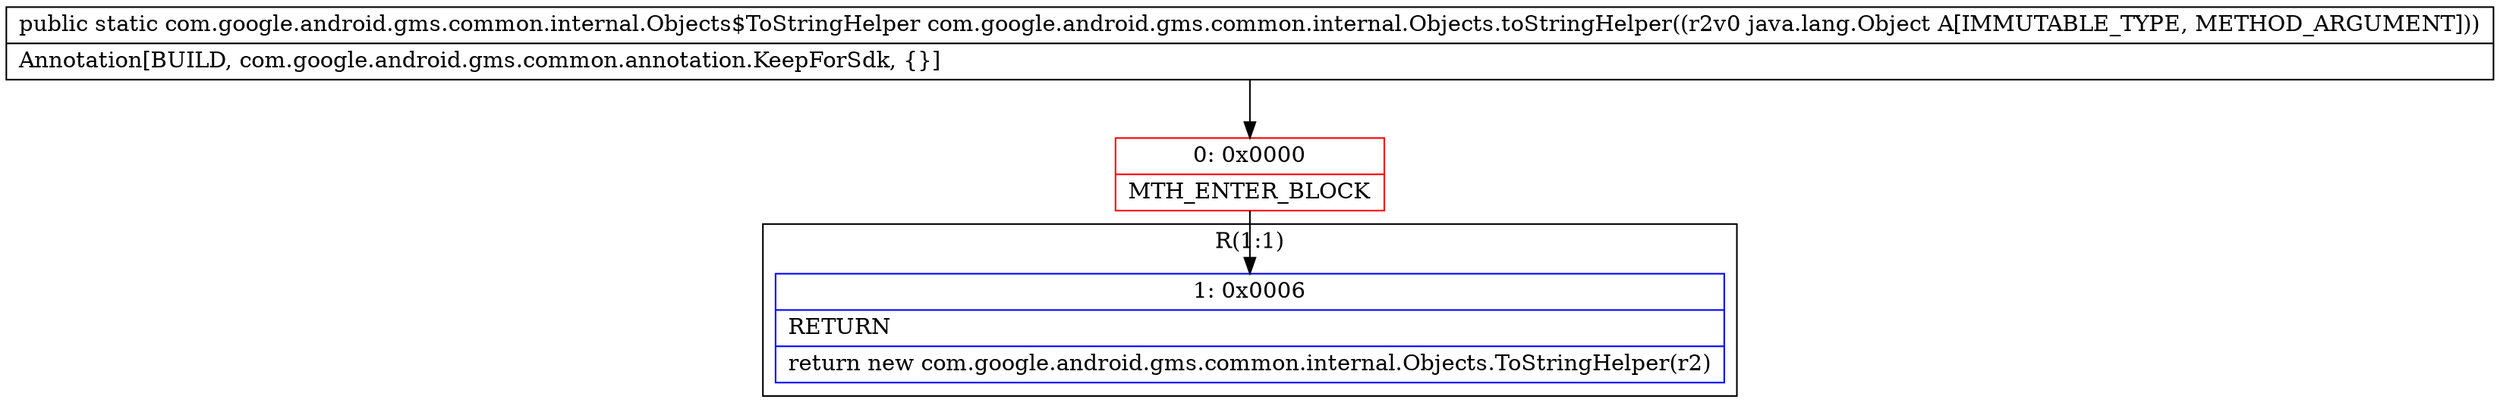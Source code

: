 digraph "CFG forcom.google.android.gms.common.internal.Objects.toStringHelper(Ljava\/lang\/Object;)Lcom\/google\/android\/gms\/common\/internal\/Objects$ToStringHelper;" {
subgraph cluster_Region_294195621 {
label = "R(1:1)";
node [shape=record,color=blue];
Node_1 [shape=record,label="{1\:\ 0x0006|RETURN\l|return new com.google.android.gms.common.internal.Objects.ToStringHelper(r2)\l}"];
}
Node_0 [shape=record,color=red,label="{0\:\ 0x0000|MTH_ENTER_BLOCK\l}"];
MethodNode[shape=record,label="{public static com.google.android.gms.common.internal.Objects$ToStringHelper com.google.android.gms.common.internal.Objects.toStringHelper((r2v0 java.lang.Object A[IMMUTABLE_TYPE, METHOD_ARGUMENT]))  | Annotation[BUILD, com.google.android.gms.common.annotation.KeepForSdk, \{\}]\l}"];
MethodNode -> Node_0;
Node_0 -> Node_1;
}

